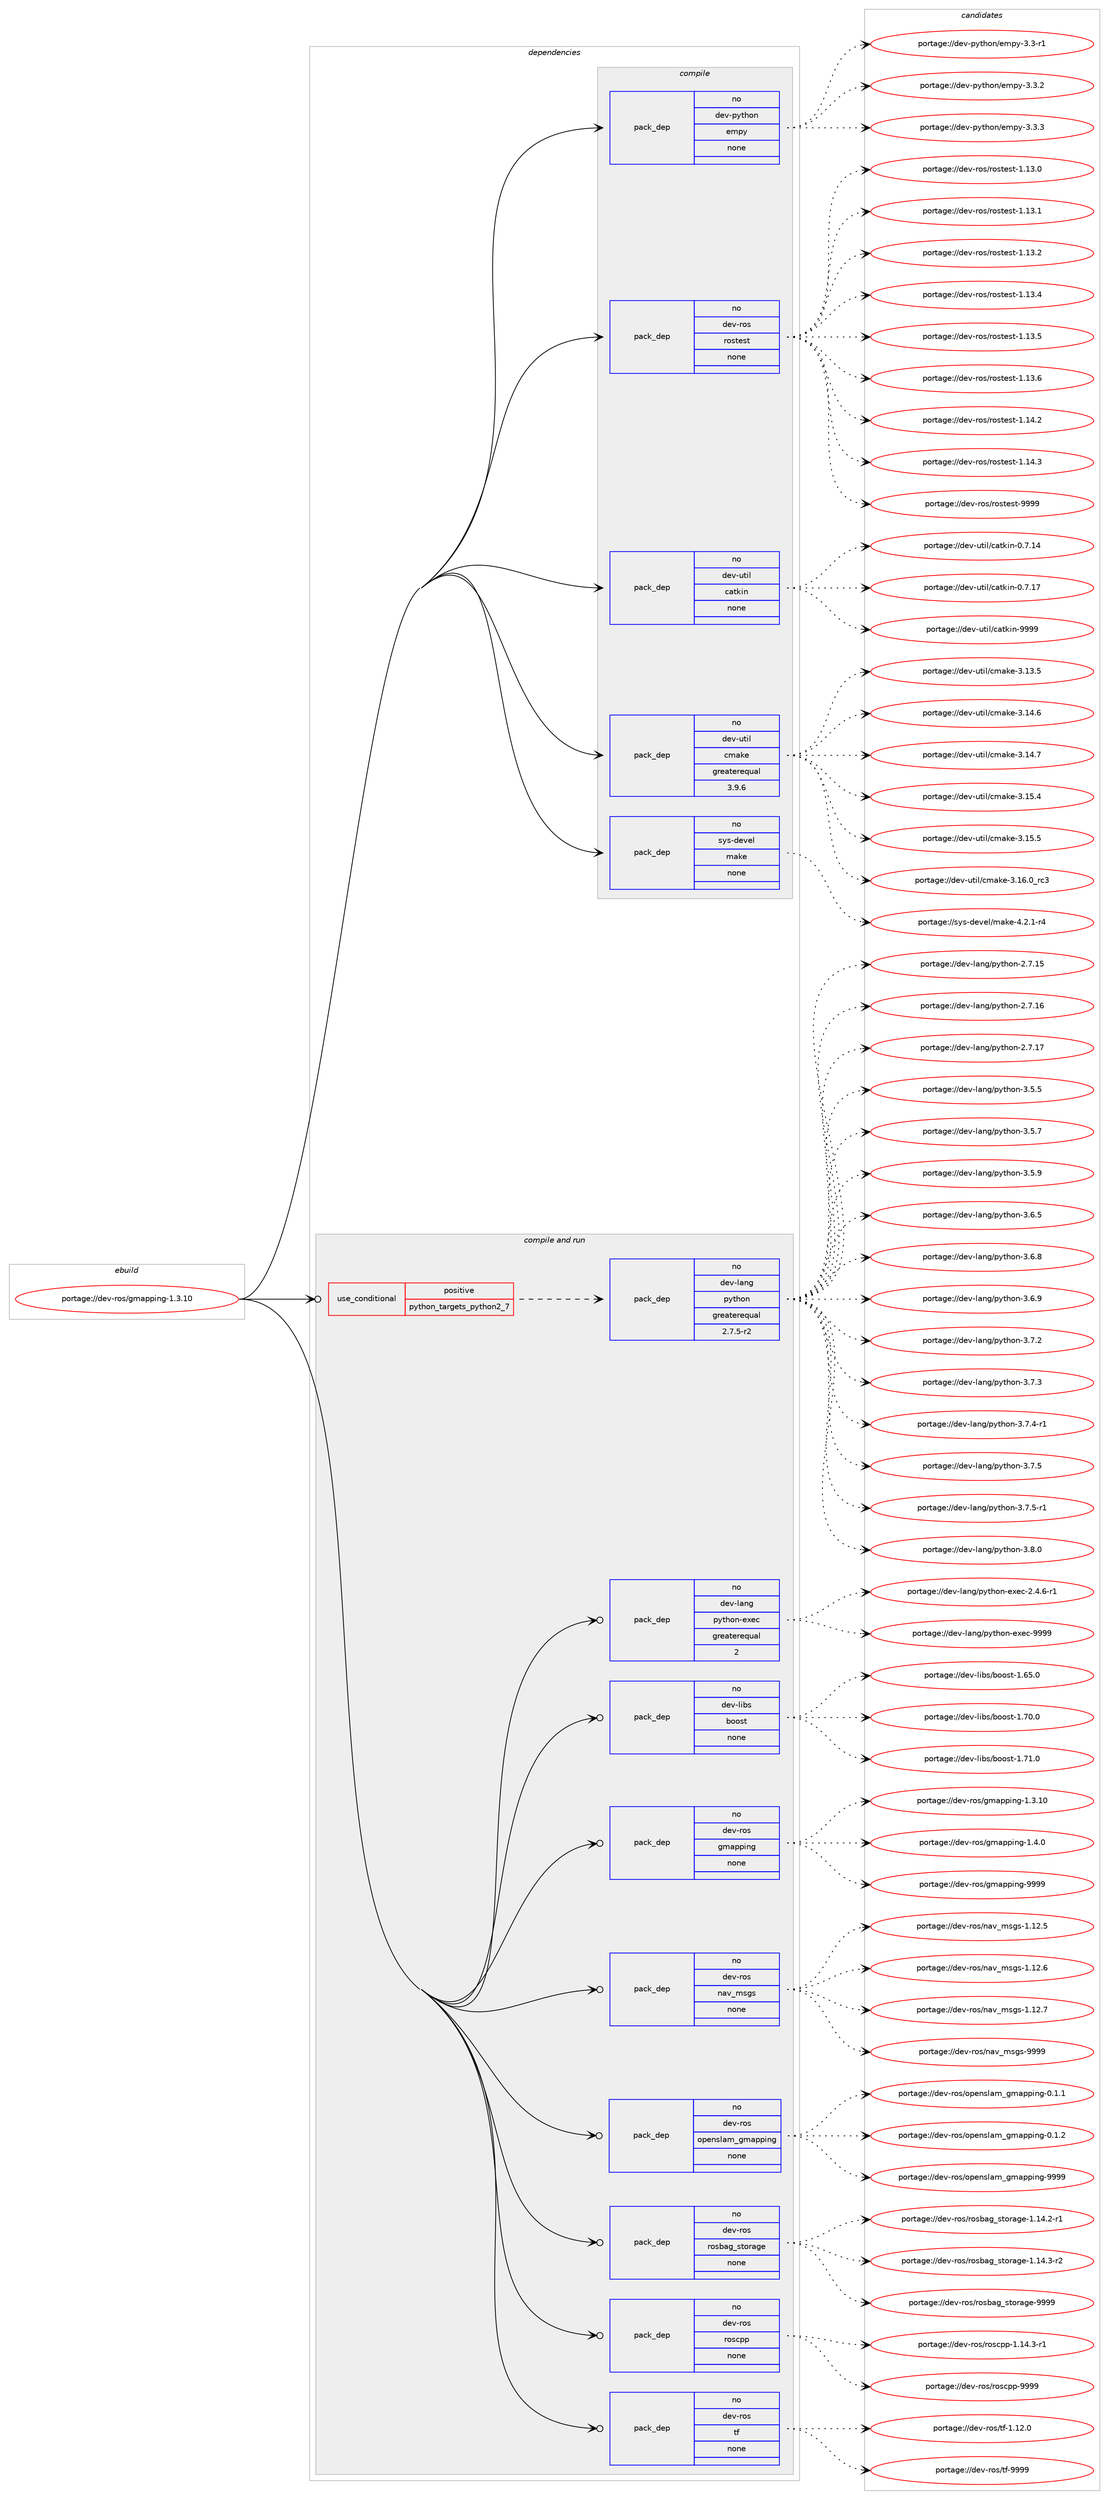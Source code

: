 digraph prolog {

# *************
# Graph options
# *************

newrank=true;
concentrate=true;
compound=true;
graph [rankdir=LR,fontname=Helvetica,fontsize=10,ranksep=1.5];#, ranksep=2.5, nodesep=0.2];
edge  [arrowhead=vee];
node  [fontname=Helvetica,fontsize=10];

# **********
# The ebuild
# **********

subgraph cluster_leftcol {
color=gray;
rank=same;
label=<<i>ebuild</i>>;
id [label="portage://dev-ros/gmapping-1.3.10", color=red, width=4, href="../dev-ros/gmapping-1.3.10.svg"];
}

# ****************
# The dependencies
# ****************

subgraph cluster_midcol {
color=gray;
label=<<i>dependencies</i>>;
subgraph cluster_compile {
fillcolor="#eeeeee";
style=filled;
label=<<i>compile</i>>;
subgraph pack142244 {
dependency188420 [label=<<TABLE BORDER="0" CELLBORDER="1" CELLSPACING="0" CELLPADDING="4" WIDTH="220"><TR><TD ROWSPAN="6" CELLPADDING="30">pack_dep</TD></TR><TR><TD WIDTH="110">no</TD></TR><TR><TD>dev-python</TD></TR><TR><TD>empy</TD></TR><TR><TD>none</TD></TR><TR><TD></TD></TR></TABLE>>, shape=none, color=blue];
}
id:e -> dependency188420:w [weight=20,style="solid",arrowhead="vee"];
subgraph pack142245 {
dependency188421 [label=<<TABLE BORDER="0" CELLBORDER="1" CELLSPACING="0" CELLPADDING="4" WIDTH="220"><TR><TD ROWSPAN="6" CELLPADDING="30">pack_dep</TD></TR><TR><TD WIDTH="110">no</TD></TR><TR><TD>dev-ros</TD></TR><TR><TD>rostest</TD></TR><TR><TD>none</TD></TR><TR><TD></TD></TR></TABLE>>, shape=none, color=blue];
}
id:e -> dependency188421:w [weight=20,style="solid",arrowhead="vee"];
subgraph pack142246 {
dependency188422 [label=<<TABLE BORDER="0" CELLBORDER="1" CELLSPACING="0" CELLPADDING="4" WIDTH="220"><TR><TD ROWSPAN="6" CELLPADDING="30">pack_dep</TD></TR><TR><TD WIDTH="110">no</TD></TR><TR><TD>dev-util</TD></TR><TR><TD>catkin</TD></TR><TR><TD>none</TD></TR><TR><TD></TD></TR></TABLE>>, shape=none, color=blue];
}
id:e -> dependency188422:w [weight=20,style="solid",arrowhead="vee"];
subgraph pack142247 {
dependency188423 [label=<<TABLE BORDER="0" CELLBORDER="1" CELLSPACING="0" CELLPADDING="4" WIDTH="220"><TR><TD ROWSPAN="6" CELLPADDING="30">pack_dep</TD></TR><TR><TD WIDTH="110">no</TD></TR><TR><TD>dev-util</TD></TR><TR><TD>cmake</TD></TR><TR><TD>greaterequal</TD></TR><TR><TD>3.9.6</TD></TR></TABLE>>, shape=none, color=blue];
}
id:e -> dependency188423:w [weight=20,style="solid",arrowhead="vee"];
subgraph pack142248 {
dependency188424 [label=<<TABLE BORDER="0" CELLBORDER="1" CELLSPACING="0" CELLPADDING="4" WIDTH="220"><TR><TD ROWSPAN="6" CELLPADDING="30">pack_dep</TD></TR><TR><TD WIDTH="110">no</TD></TR><TR><TD>sys-devel</TD></TR><TR><TD>make</TD></TR><TR><TD>none</TD></TR><TR><TD></TD></TR></TABLE>>, shape=none, color=blue];
}
id:e -> dependency188424:w [weight=20,style="solid",arrowhead="vee"];
}
subgraph cluster_compileandrun {
fillcolor="#eeeeee";
style=filled;
label=<<i>compile and run</i>>;
subgraph cond42746 {
dependency188425 [label=<<TABLE BORDER="0" CELLBORDER="1" CELLSPACING="0" CELLPADDING="4"><TR><TD ROWSPAN="3" CELLPADDING="10">use_conditional</TD></TR><TR><TD>positive</TD></TR><TR><TD>python_targets_python2_7</TD></TR></TABLE>>, shape=none, color=red];
subgraph pack142249 {
dependency188426 [label=<<TABLE BORDER="0" CELLBORDER="1" CELLSPACING="0" CELLPADDING="4" WIDTH="220"><TR><TD ROWSPAN="6" CELLPADDING="30">pack_dep</TD></TR><TR><TD WIDTH="110">no</TD></TR><TR><TD>dev-lang</TD></TR><TR><TD>python</TD></TR><TR><TD>greaterequal</TD></TR><TR><TD>2.7.5-r2</TD></TR></TABLE>>, shape=none, color=blue];
}
dependency188425:e -> dependency188426:w [weight=20,style="dashed",arrowhead="vee"];
}
id:e -> dependency188425:w [weight=20,style="solid",arrowhead="odotvee"];
subgraph pack142250 {
dependency188427 [label=<<TABLE BORDER="0" CELLBORDER="1" CELLSPACING="0" CELLPADDING="4" WIDTH="220"><TR><TD ROWSPAN="6" CELLPADDING="30">pack_dep</TD></TR><TR><TD WIDTH="110">no</TD></TR><TR><TD>dev-lang</TD></TR><TR><TD>python-exec</TD></TR><TR><TD>greaterequal</TD></TR><TR><TD>2</TD></TR></TABLE>>, shape=none, color=blue];
}
id:e -> dependency188427:w [weight=20,style="solid",arrowhead="odotvee"];
subgraph pack142251 {
dependency188428 [label=<<TABLE BORDER="0" CELLBORDER="1" CELLSPACING="0" CELLPADDING="4" WIDTH="220"><TR><TD ROWSPAN="6" CELLPADDING="30">pack_dep</TD></TR><TR><TD WIDTH="110">no</TD></TR><TR><TD>dev-libs</TD></TR><TR><TD>boost</TD></TR><TR><TD>none</TD></TR><TR><TD></TD></TR></TABLE>>, shape=none, color=blue];
}
id:e -> dependency188428:w [weight=20,style="solid",arrowhead="odotvee"];
subgraph pack142252 {
dependency188429 [label=<<TABLE BORDER="0" CELLBORDER="1" CELLSPACING="0" CELLPADDING="4" WIDTH="220"><TR><TD ROWSPAN="6" CELLPADDING="30">pack_dep</TD></TR><TR><TD WIDTH="110">no</TD></TR><TR><TD>dev-ros</TD></TR><TR><TD>gmapping</TD></TR><TR><TD>none</TD></TR><TR><TD></TD></TR></TABLE>>, shape=none, color=blue];
}
id:e -> dependency188429:w [weight=20,style="solid",arrowhead="odotvee"];
subgraph pack142253 {
dependency188430 [label=<<TABLE BORDER="0" CELLBORDER="1" CELLSPACING="0" CELLPADDING="4" WIDTH="220"><TR><TD ROWSPAN="6" CELLPADDING="30">pack_dep</TD></TR><TR><TD WIDTH="110">no</TD></TR><TR><TD>dev-ros</TD></TR><TR><TD>nav_msgs</TD></TR><TR><TD>none</TD></TR><TR><TD></TD></TR></TABLE>>, shape=none, color=blue];
}
id:e -> dependency188430:w [weight=20,style="solid",arrowhead="odotvee"];
subgraph pack142254 {
dependency188431 [label=<<TABLE BORDER="0" CELLBORDER="1" CELLSPACING="0" CELLPADDING="4" WIDTH="220"><TR><TD ROWSPAN="6" CELLPADDING="30">pack_dep</TD></TR><TR><TD WIDTH="110">no</TD></TR><TR><TD>dev-ros</TD></TR><TR><TD>openslam_gmapping</TD></TR><TR><TD>none</TD></TR><TR><TD></TD></TR></TABLE>>, shape=none, color=blue];
}
id:e -> dependency188431:w [weight=20,style="solid",arrowhead="odotvee"];
subgraph pack142255 {
dependency188432 [label=<<TABLE BORDER="0" CELLBORDER="1" CELLSPACING="0" CELLPADDING="4" WIDTH="220"><TR><TD ROWSPAN="6" CELLPADDING="30">pack_dep</TD></TR><TR><TD WIDTH="110">no</TD></TR><TR><TD>dev-ros</TD></TR><TR><TD>rosbag_storage</TD></TR><TR><TD>none</TD></TR><TR><TD></TD></TR></TABLE>>, shape=none, color=blue];
}
id:e -> dependency188432:w [weight=20,style="solid",arrowhead="odotvee"];
subgraph pack142256 {
dependency188433 [label=<<TABLE BORDER="0" CELLBORDER="1" CELLSPACING="0" CELLPADDING="4" WIDTH="220"><TR><TD ROWSPAN="6" CELLPADDING="30">pack_dep</TD></TR><TR><TD WIDTH="110">no</TD></TR><TR><TD>dev-ros</TD></TR><TR><TD>roscpp</TD></TR><TR><TD>none</TD></TR><TR><TD></TD></TR></TABLE>>, shape=none, color=blue];
}
id:e -> dependency188433:w [weight=20,style="solid",arrowhead="odotvee"];
subgraph pack142257 {
dependency188434 [label=<<TABLE BORDER="0" CELLBORDER="1" CELLSPACING="0" CELLPADDING="4" WIDTH="220"><TR><TD ROWSPAN="6" CELLPADDING="30">pack_dep</TD></TR><TR><TD WIDTH="110">no</TD></TR><TR><TD>dev-ros</TD></TR><TR><TD>tf</TD></TR><TR><TD>none</TD></TR><TR><TD></TD></TR></TABLE>>, shape=none, color=blue];
}
id:e -> dependency188434:w [weight=20,style="solid",arrowhead="odotvee"];
}
subgraph cluster_run {
fillcolor="#eeeeee";
style=filled;
label=<<i>run</i>>;
}
}

# **************
# The candidates
# **************

subgraph cluster_choices {
rank=same;
color=gray;
label=<<i>candidates</i>>;

subgraph choice142244 {
color=black;
nodesep=1;
choiceportage1001011184511212111610411111047101109112121455146514511449 [label="portage://dev-python/empy-3.3-r1", color=red, width=4,href="../dev-python/empy-3.3-r1.svg"];
choiceportage1001011184511212111610411111047101109112121455146514650 [label="portage://dev-python/empy-3.3.2", color=red, width=4,href="../dev-python/empy-3.3.2.svg"];
choiceportage1001011184511212111610411111047101109112121455146514651 [label="portage://dev-python/empy-3.3.3", color=red, width=4,href="../dev-python/empy-3.3.3.svg"];
dependency188420:e -> choiceportage1001011184511212111610411111047101109112121455146514511449:w [style=dotted,weight="100"];
dependency188420:e -> choiceportage1001011184511212111610411111047101109112121455146514650:w [style=dotted,weight="100"];
dependency188420:e -> choiceportage1001011184511212111610411111047101109112121455146514651:w [style=dotted,weight="100"];
}
subgraph choice142245 {
color=black;
nodesep=1;
choiceportage100101118451141111154711411111511610111511645494649514648 [label="portage://dev-ros/rostest-1.13.0", color=red, width=4,href="../dev-ros/rostest-1.13.0.svg"];
choiceportage100101118451141111154711411111511610111511645494649514649 [label="portage://dev-ros/rostest-1.13.1", color=red, width=4,href="../dev-ros/rostest-1.13.1.svg"];
choiceportage100101118451141111154711411111511610111511645494649514650 [label="portage://dev-ros/rostest-1.13.2", color=red, width=4,href="../dev-ros/rostest-1.13.2.svg"];
choiceportage100101118451141111154711411111511610111511645494649514652 [label="portage://dev-ros/rostest-1.13.4", color=red, width=4,href="../dev-ros/rostest-1.13.4.svg"];
choiceportage100101118451141111154711411111511610111511645494649514653 [label="portage://dev-ros/rostest-1.13.5", color=red, width=4,href="../dev-ros/rostest-1.13.5.svg"];
choiceportage100101118451141111154711411111511610111511645494649514654 [label="portage://dev-ros/rostest-1.13.6", color=red, width=4,href="../dev-ros/rostest-1.13.6.svg"];
choiceportage100101118451141111154711411111511610111511645494649524650 [label="portage://dev-ros/rostest-1.14.2", color=red, width=4,href="../dev-ros/rostest-1.14.2.svg"];
choiceportage100101118451141111154711411111511610111511645494649524651 [label="portage://dev-ros/rostest-1.14.3", color=red, width=4,href="../dev-ros/rostest-1.14.3.svg"];
choiceportage10010111845114111115471141111151161011151164557575757 [label="portage://dev-ros/rostest-9999", color=red, width=4,href="../dev-ros/rostest-9999.svg"];
dependency188421:e -> choiceportage100101118451141111154711411111511610111511645494649514648:w [style=dotted,weight="100"];
dependency188421:e -> choiceportage100101118451141111154711411111511610111511645494649514649:w [style=dotted,weight="100"];
dependency188421:e -> choiceportage100101118451141111154711411111511610111511645494649514650:w [style=dotted,weight="100"];
dependency188421:e -> choiceportage100101118451141111154711411111511610111511645494649514652:w [style=dotted,weight="100"];
dependency188421:e -> choiceportage100101118451141111154711411111511610111511645494649514653:w [style=dotted,weight="100"];
dependency188421:e -> choiceportage100101118451141111154711411111511610111511645494649514654:w [style=dotted,weight="100"];
dependency188421:e -> choiceportage100101118451141111154711411111511610111511645494649524650:w [style=dotted,weight="100"];
dependency188421:e -> choiceportage100101118451141111154711411111511610111511645494649524651:w [style=dotted,weight="100"];
dependency188421:e -> choiceportage10010111845114111115471141111151161011151164557575757:w [style=dotted,weight="100"];
}
subgraph choice142246 {
color=black;
nodesep=1;
choiceportage1001011184511711610510847999711610710511045484655464952 [label="portage://dev-util/catkin-0.7.14", color=red, width=4,href="../dev-util/catkin-0.7.14.svg"];
choiceportage1001011184511711610510847999711610710511045484655464955 [label="portage://dev-util/catkin-0.7.17", color=red, width=4,href="../dev-util/catkin-0.7.17.svg"];
choiceportage100101118451171161051084799971161071051104557575757 [label="portage://dev-util/catkin-9999", color=red, width=4,href="../dev-util/catkin-9999.svg"];
dependency188422:e -> choiceportage1001011184511711610510847999711610710511045484655464952:w [style=dotted,weight="100"];
dependency188422:e -> choiceportage1001011184511711610510847999711610710511045484655464955:w [style=dotted,weight="100"];
dependency188422:e -> choiceportage100101118451171161051084799971161071051104557575757:w [style=dotted,weight="100"];
}
subgraph choice142247 {
color=black;
nodesep=1;
choiceportage1001011184511711610510847991099710710145514649514653 [label="portage://dev-util/cmake-3.13.5", color=red, width=4,href="../dev-util/cmake-3.13.5.svg"];
choiceportage1001011184511711610510847991099710710145514649524654 [label="portage://dev-util/cmake-3.14.6", color=red, width=4,href="../dev-util/cmake-3.14.6.svg"];
choiceportage1001011184511711610510847991099710710145514649524655 [label="portage://dev-util/cmake-3.14.7", color=red, width=4,href="../dev-util/cmake-3.14.7.svg"];
choiceportage1001011184511711610510847991099710710145514649534652 [label="portage://dev-util/cmake-3.15.4", color=red, width=4,href="../dev-util/cmake-3.15.4.svg"];
choiceportage1001011184511711610510847991099710710145514649534653 [label="portage://dev-util/cmake-3.15.5", color=red, width=4,href="../dev-util/cmake-3.15.5.svg"];
choiceportage1001011184511711610510847991099710710145514649544648951149951 [label="portage://dev-util/cmake-3.16.0_rc3", color=red, width=4,href="../dev-util/cmake-3.16.0_rc3.svg"];
dependency188423:e -> choiceportage1001011184511711610510847991099710710145514649514653:w [style=dotted,weight="100"];
dependency188423:e -> choiceportage1001011184511711610510847991099710710145514649524654:w [style=dotted,weight="100"];
dependency188423:e -> choiceportage1001011184511711610510847991099710710145514649524655:w [style=dotted,weight="100"];
dependency188423:e -> choiceportage1001011184511711610510847991099710710145514649534652:w [style=dotted,weight="100"];
dependency188423:e -> choiceportage1001011184511711610510847991099710710145514649534653:w [style=dotted,weight="100"];
dependency188423:e -> choiceportage1001011184511711610510847991099710710145514649544648951149951:w [style=dotted,weight="100"];
}
subgraph choice142248 {
color=black;
nodesep=1;
choiceportage1151211154510010111810110847109971071014552465046494511452 [label="portage://sys-devel/make-4.2.1-r4", color=red, width=4,href="../sys-devel/make-4.2.1-r4.svg"];
dependency188424:e -> choiceportage1151211154510010111810110847109971071014552465046494511452:w [style=dotted,weight="100"];
}
subgraph choice142249 {
color=black;
nodesep=1;
choiceportage10010111845108971101034711212111610411111045504655464953 [label="portage://dev-lang/python-2.7.15", color=red, width=4,href="../dev-lang/python-2.7.15.svg"];
choiceportage10010111845108971101034711212111610411111045504655464954 [label="portage://dev-lang/python-2.7.16", color=red, width=4,href="../dev-lang/python-2.7.16.svg"];
choiceportage10010111845108971101034711212111610411111045504655464955 [label="portage://dev-lang/python-2.7.17", color=red, width=4,href="../dev-lang/python-2.7.17.svg"];
choiceportage100101118451089711010347112121116104111110455146534653 [label="portage://dev-lang/python-3.5.5", color=red, width=4,href="../dev-lang/python-3.5.5.svg"];
choiceportage100101118451089711010347112121116104111110455146534655 [label="portage://dev-lang/python-3.5.7", color=red, width=4,href="../dev-lang/python-3.5.7.svg"];
choiceportage100101118451089711010347112121116104111110455146534657 [label="portage://dev-lang/python-3.5.9", color=red, width=4,href="../dev-lang/python-3.5.9.svg"];
choiceportage100101118451089711010347112121116104111110455146544653 [label="portage://dev-lang/python-3.6.5", color=red, width=4,href="../dev-lang/python-3.6.5.svg"];
choiceportage100101118451089711010347112121116104111110455146544656 [label="portage://dev-lang/python-3.6.8", color=red, width=4,href="../dev-lang/python-3.6.8.svg"];
choiceportage100101118451089711010347112121116104111110455146544657 [label="portage://dev-lang/python-3.6.9", color=red, width=4,href="../dev-lang/python-3.6.9.svg"];
choiceportage100101118451089711010347112121116104111110455146554650 [label="portage://dev-lang/python-3.7.2", color=red, width=4,href="../dev-lang/python-3.7.2.svg"];
choiceportage100101118451089711010347112121116104111110455146554651 [label="portage://dev-lang/python-3.7.3", color=red, width=4,href="../dev-lang/python-3.7.3.svg"];
choiceportage1001011184510897110103471121211161041111104551465546524511449 [label="portage://dev-lang/python-3.7.4-r1", color=red, width=4,href="../dev-lang/python-3.7.4-r1.svg"];
choiceportage100101118451089711010347112121116104111110455146554653 [label="portage://dev-lang/python-3.7.5", color=red, width=4,href="../dev-lang/python-3.7.5.svg"];
choiceportage1001011184510897110103471121211161041111104551465546534511449 [label="portage://dev-lang/python-3.7.5-r1", color=red, width=4,href="../dev-lang/python-3.7.5-r1.svg"];
choiceportage100101118451089711010347112121116104111110455146564648 [label="portage://dev-lang/python-3.8.0", color=red, width=4,href="../dev-lang/python-3.8.0.svg"];
dependency188426:e -> choiceportage10010111845108971101034711212111610411111045504655464953:w [style=dotted,weight="100"];
dependency188426:e -> choiceportage10010111845108971101034711212111610411111045504655464954:w [style=dotted,weight="100"];
dependency188426:e -> choiceportage10010111845108971101034711212111610411111045504655464955:w [style=dotted,weight="100"];
dependency188426:e -> choiceportage100101118451089711010347112121116104111110455146534653:w [style=dotted,weight="100"];
dependency188426:e -> choiceportage100101118451089711010347112121116104111110455146534655:w [style=dotted,weight="100"];
dependency188426:e -> choiceportage100101118451089711010347112121116104111110455146534657:w [style=dotted,weight="100"];
dependency188426:e -> choiceportage100101118451089711010347112121116104111110455146544653:w [style=dotted,weight="100"];
dependency188426:e -> choiceportage100101118451089711010347112121116104111110455146544656:w [style=dotted,weight="100"];
dependency188426:e -> choiceportage100101118451089711010347112121116104111110455146544657:w [style=dotted,weight="100"];
dependency188426:e -> choiceportage100101118451089711010347112121116104111110455146554650:w [style=dotted,weight="100"];
dependency188426:e -> choiceportage100101118451089711010347112121116104111110455146554651:w [style=dotted,weight="100"];
dependency188426:e -> choiceportage1001011184510897110103471121211161041111104551465546524511449:w [style=dotted,weight="100"];
dependency188426:e -> choiceportage100101118451089711010347112121116104111110455146554653:w [style=dotted,weight="100"];
dependency188426:e -> choiceportage1001011184510897110103471121211161041111104551465546534511449:w [style=dotted,weight="100"];
dependency188426:e -> choiceportage100101118451089711010347112121116104111110455146564648:w [style=dotted,weight="100"];
}
subgraph choice142250 {
color=black;
nodesep=1;
choiceportage10010111845108971101034711212111610411111045101120101994550465246544511449 [label="portage://dev-lang/python-exec-2.4.6-r1", color=red, width=4,href="../dev-lang/python-exec-2.4.6-r1.svg"];
choiceportage10010111845108971101034711212111610411111045101120101994557575757 [label="portage://dev-lang/python-exec-9999", color=red, width=4,href="../dev-lang/python-exec-9999.svg"];
dependency188427:e -> choiceportage10010111845108971101034711212111610411111045101120101994550465246544511449:w [style=dotted,weight="100"];
dependency188427:e -> choiceportage10010111845108971101034711212111610411111045101120101994557575757:w [style=dotted,weight="100"];
}
subgraph choice142251 {
color=black;
nodesep=1;
choiceportage1001011184510810598115479811111111511645494654534648 [label="portage://dev-libs/boost-1.65.0", color=red, width=4,href="../dev-libs/boost-1.65.0.svg"];
choiceportage1001011184510810598115479811111111511645494655484648 [label="portage://dev-libs/boost-1.70.0", color=red, width=4,href="../dev-libs/boost-1.70.0.svg"];
choiceportage1001011184510810598115479811111111511645494655494648 [label="portage://dev-libs/boost-1.71.0", color=red, width=4,href="../dev-libs/boost-1.71.0.svg"];
dependency188428:e -> choiceportage1001011184510810598115479811111111511645494654534648:w [style=dotted,weight="100"];
dependency188428:e -> choiceportage1001011184510810598115479811111111511645494655484648:w [style=dotted,weight="100"];
dependency188428:e -> choiceportage1001011184510810598115479811111111511645494655494648:w [style=dotted,weight="100"];
}
subgraph choice142252 {
color=black;
nodesep=1;
choiceportage10010111845114111115471031099711211210511010345494651464948 [label="portage://dev-ros/gmapping-1.3.10", color=red, width=4,href="../dev-ros/gmapping-1.3.10.svg"];
choiceportage100101118451141111154710310997112112105110103454946524648 [label="portage://dev-ros/gmapping-1.4.0", color=red, width=4,href="../dev-ros/gmapping-1.4.0.svg"];
choiceportage1001011184511411111547103109971121121051101034557575757 [label="portage://dev-ros/gmapping-9999", color=red, width=4,href="../dev-ros/gmapping-9999.svg"];
dependency188429:e -> choiceportage10010111845114111115471031099711211210511010345494651464948:w [style=dotted,weight="100"];
dependency188429:e -> choiceportage100101118451141111154710310997112112105110103454946524648:w [style=dotted,weight="100"];
dependency188429:e -> choiceportage1001011184511411111547103109971121121051101034557575757:w [style=dotted,weight="100"];
}
subgraph choice142253 {
color=black;
nodesep=1;
choiceportage1001011184511411111547110971189510911510311545494649504653 [label="portage://dev-ros/nav_msgs-1.12.5", color=red, width=4,href="../dev-ros/nav_msgs-1.12.5.svg"];
choiceportage1001011184511411111547110971189510911510311545494649504654 [label="portage://dev-ros/nav_msgs-1.12.6", color=red, width=4,href="../dev-ros/nav_msgs-1.12.6.svg"];
choiceportage1001011184511411111547110971189510911510311545494649504655 [label="portage://dev-ros/nav_msgs-1.12.7", color=red, width=4,href="../dev-ros/nav_msgs-1.12.7.svg"];
choiceportage100101118451141111154711097118951091151031154557575757 [label="portage://dev-ros/nav_msgs-9999", color=red, width=4,href="../dev-ros/nav_msgs-9999.svg"];
dependency188430:e -> choiceportage1001011184511411111547110971189510911510311545494649504653:w [style=dotted,weight="100"];
dependency188430:e -> choiceportage1001011184511411111547110971189510911510311545494649504654:w [style=dotted,weight="100"];
dependency188430:e -> choiceportage1001011184511411111547110971189510911510311545494649504655:w [style=dotted,weight="100"];
dependency188430:e -> choiceportage100101118451141111154711097118951091151031154557575757:w [style=dotted,weight="100"];
}
subgraph choice142254 {
color=black;
nodesep=1;
choiceportage1001011184511411111547111112101110115108971099510310997112112105110103454846494649 [label="portage://dev-ros/openslam_gmapping-0.1.1", color=red, width=4,href="../dev-ros/openslam_gmapping-0.1.1.svg"];
choiceportage1001011184511411111547111112101110115108971099510310997112112105110103454846494650 [label="portage://dev-ros/openslam_gmapping-0.1.2", color=red, width=4,href="../dev-ros/openslam_gmapping-0.1.2.svg"];
choiceportage10010111845114111115471111121011101151089710995103109971121121051101034557575757 [label="portage://dev-ros/openslam_gmapping-9999", color=red, width=4,href="../dev-ros/openslam_gmapping-9999.svg"];
dependency188431:e -> choiceportage1001011184511411111547111112101110115108971099510310997112112105110103454846494649:w [style=dotted,weight="100"];
dependency188431:e -> choiceportage1001011184511411111547111112101110115108971099510310997112112105110103454846494650:w [style=dotted,weight="100"];
dependency188431:e -> choiceportage10010111845114111115471111121011101151089710995103109971121121051101034557575757:w [style=dotted,weight="100"];
}
subgraph choice142255 {
color=black;
nodesep=1;
choiceportage100101118451141111154711411111598971039511511611111497103101454946495246504511449 [label="portage://dev-ros/rosbag_storage-1.14.2-r1", color=red, width=4,href="../dev-ros/rosbag_storage-1.14.2-r1.svg"];
choiceportage100101118451141111154711411111598971039511511611111497103101454946495246514511450 [label="portage://dev-ros/rosbag_storage-1.14.3-r2", color=red, width=4,href="../dev-ros/rosbag_storage-1.14.3-r2.svg"];
choiceportage1001011184511411111547114111115989710395115116111114971031014557575757 [label="portage://dev-ros/rosbag_storage-9999", color=red, width=4,href="../dev-ros/rosbag_storage-9999.svg"];
dependency188432:e -> choiceportage100101118451141111154711411111598971039511511611111497103101454946495246504511449:w [style=dotted,weight="100"];
dependency188432:e -> choiceportage100101118451141111154711411111598971039511511611111497103101454946495246514511450:w [style=dotted,weight="100"];
dependency188432:e -> choiceportage1001011184511411111547114111115989710395115116111114971031014557575757:w [style=dotted,weight="100"];
}
subgraph choice142256 {
color=black;
nodesep=1;
choiceportage100101118451141111154711411111599112112454946495246514511449 [label="portage://dev-ros/roscpp-1.14.3-r1", color=red, width=4,href="../dev-ros/roscpp-1.14.3-r1.svg"];
choiceportage1001011184511411111547114111115991121124557575757 [label="portage://dev-ros/roscpp-9999", color=red, width=4,href="../dev-ros/roscpp-9999.svg"];
dependency188433:e -> choiceportage100101118451141111154711411111599112112454946495246514511449:w [style=dotted,weight="100"];
dependency188433:e -> choiceportage1001011184511411111547114111115991121124557575757:w [style=dotted,weight="100"];
}
subgraph choice142257 {
color=black;
nodesep=1;
choiceportage100101118451141111154711610245494649504648 [label="portage://dev-ros/tf-1.12.0", color=red, width=4,href="../dev-ros/tf-1.12.0.svg"];
choiceportage10010111845114111115471161024557575757 [label="portage://dev-ros/tf-9999", color=red, width=4,href="../dev-ros/tf-9999.svg"];
dependency188434:e -> choiceportage100101118451141111154711610245494649504648:w [style=dotted,weight="100"];
dependency188434:e -> choiceportage10010111845114111115471161024557575757:w [style=dotted,weight="100"];
}
}

}
